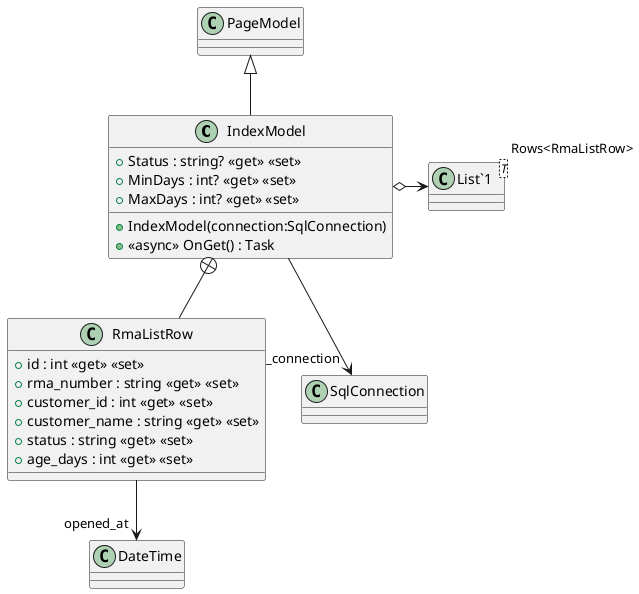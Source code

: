 @startuml
class IndexModel {
    + Status : string? <<get>> <<set>>
    + MinDays : int? <<get>> <<set>>
    + MaxDays : int? <<get>> <<set>>
    + IndexModel(connection:SqlConnection)
    + <<async>> OnGet() : Task
}
class RmaListRow {
    + id : int <<get>> <<set>>
    + rma_number : string <<get>> <<set>>
    + customer_id : int <<get>> <<set>>
    + customer_name : string <<get>> <<set>>
    + status : string <<get>> <<set>>
    + age_days : int <<get>> <<set>>
}
class "List`1"<T> {
}
PageModel <|-- IndexModel
IndexModel --> "_connection" SqlConnection
IndexModel o-> "Rows<RmaListRow>" "List`1"
IndexModel +-- RmaListRow
RmaListRow --> "opened_at" DateTime
@enduml
